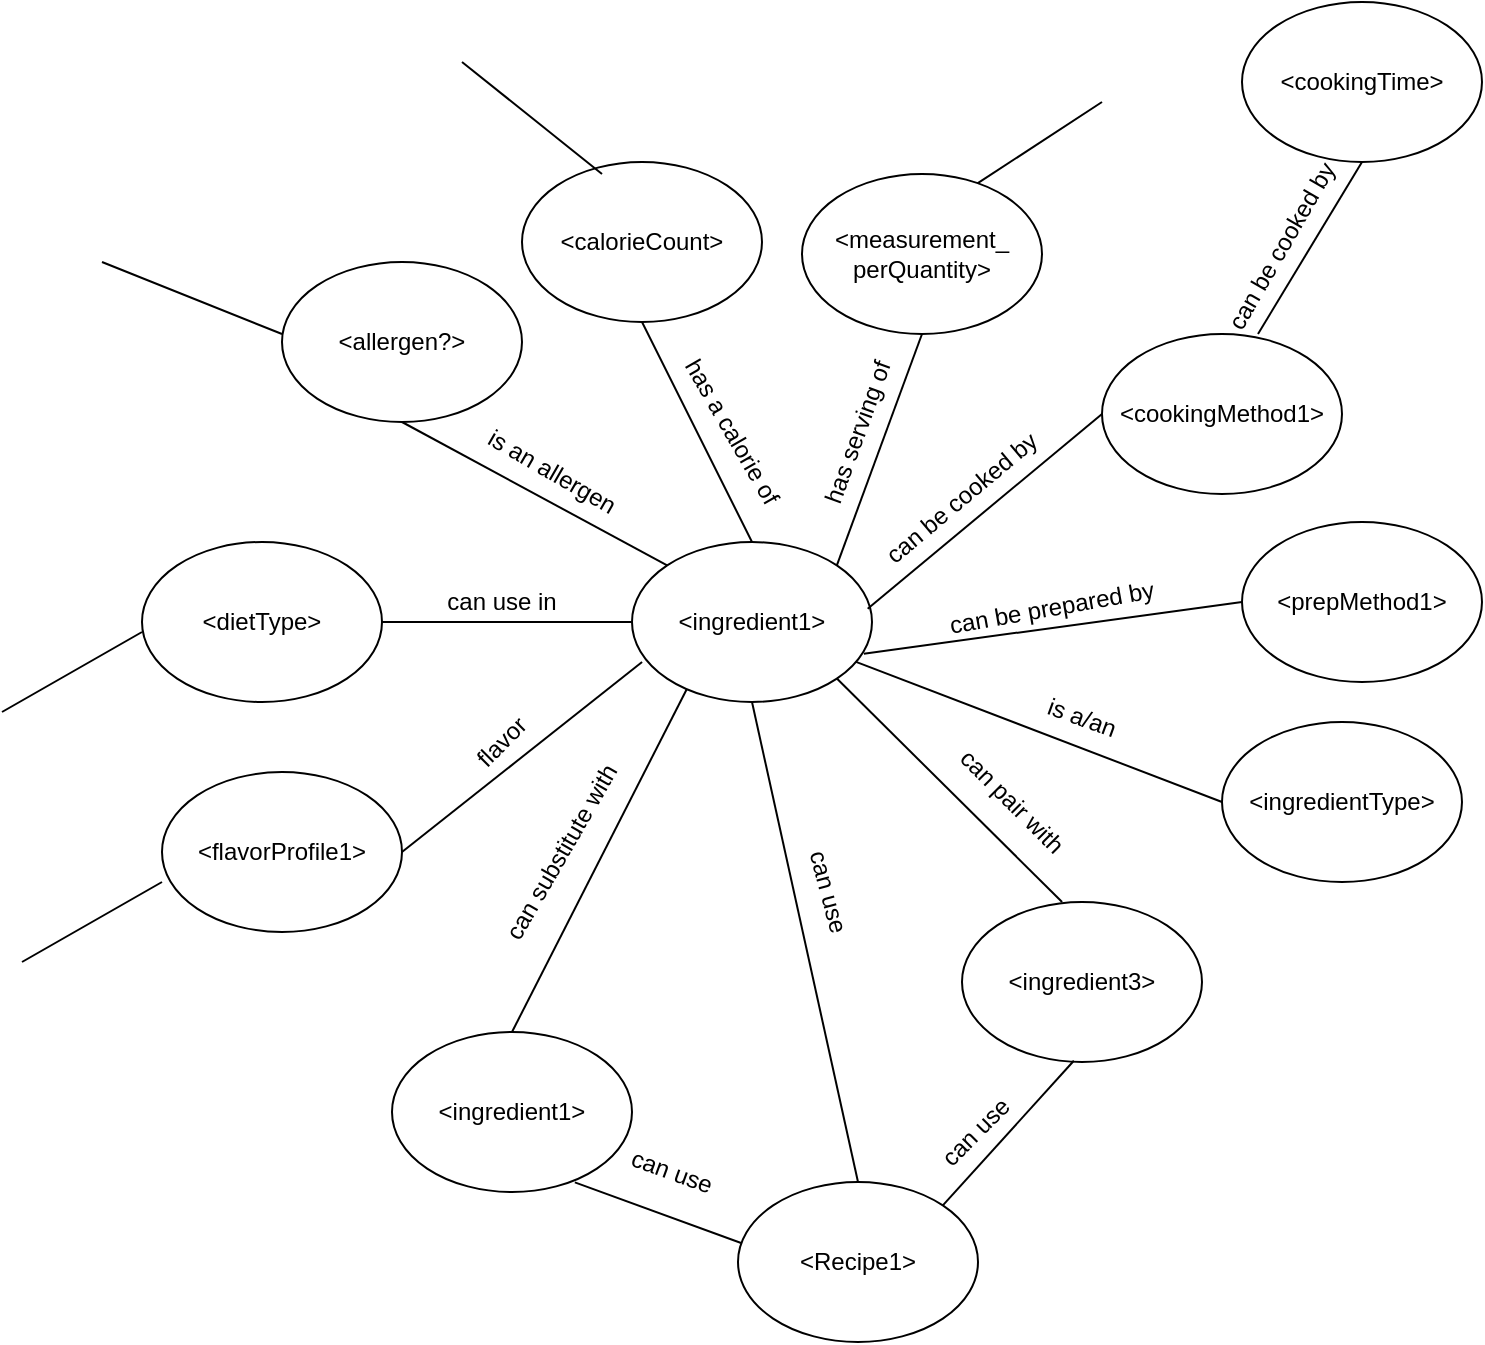 <mxfile version="24.4.13" type="github">
  <diagram name="Page-1" id="ej0RK8q4Kem6TgFinepa">
    <mxGraphModel dx="480" dy="273" grid="1" gridSize="10" guides="1" tooltips="1" connect="1" arrows="1" fold="1" page="1" pageScale="1" pageWidth="850" pageHeight="1100" math="0" shadow="0">
      <root>
        <mxCell id="0" />
        <mxCell id="1" parent="0" />
        <mxCell id="QXm4yxE0TvCzbE2h7ek6-1" value="&amp;lt;ingredient1&amp;gt;" style="ellipse;whiteSpace=wrap;html=1;" vertex="1" parent="1">
          <mxGeometry x="365" y="270" width="120" height="80" as="geometry" />
        </mxCell>
        <mxCell id="QXm4yxE0TvCzbE2h7ek6-2" value="&amp;lt;ingredient1&amp;gt;" style="ellipse;whiteSpace=wrap;html=1;" vertex="1" parent="1">
          <mxGeometry x="245" y="515" width="120" height="80" as="geometry" />
        </mxCell>
        <mxCell id="QXm4yxE0TvCzbE2h7ek6-3" value="&amp;lt;ingredient3&amp;gt;" style="ellipse;whiteSpace=wrap;html=1;" vertex="1" parent="1">
          <mxGeometry x="530" y="450" width="120" height="80" as="geometry" />
        </mxCell>
        <mxCell id="QXm4yxE0TvCzbE2h7ek6-4" value="" style="endArrow=none;html=1;rounded=0;exitX=0.5;exitY=0;exitDx=0;exitDy=0;entryX=0.228;entryY=0.92;entryDx=0;entryDy=0;entryPerimeter=0;" edge="1" parent="1" source="QXm4yxE0TvCzbE2h7ek6-2" target="QXm4yxE0TvCzbE2h7ek6-1">
          <mxGeometry width="50" height="50" relative="1" as="geometry">
            <mxPoint x="400" y="320" as="sourcePoint" />
            <mxPoint x="450" y="270" as="targetPoint" />
          </mxGeometry>
        </mxCell>
        <mxCell id="QXm4yxE0TvCzbE2h7ek6-5" value="" style="endArrow=none;html=1;rounded=0;exitX=0.417;exitY=0;exitDx=0;exitDy=0;entryX=1;entryY=1;entryDx=0;entryDy=0;exitPerimeter=0;" edge="1" parent="1" source="QXm4yxE0TvCzbE2h7ek6-3" target="QXm4yxE0TvCzbE2h7ek6-1">
          <mxGeometry width="50" height="50" relative="1" as="geometry">
            <mxPoint x="330" y="460" as="sourcePoint" />
            <mxPoint x="402" y="354" as="targetPoint" />
          </mxGeometry>
        </mxCell>
        <mxCell id="QXm4yxE0TvCzbE2h7ek6-6" value="&amp;lt;allergen?&amp;gt;" style="ellipse;whiteSpace=wrap;html=1;" vertex="1" parent="1">
          <mxGeometry x="190" y="130" width="120" height="80" as="geometry" />
        </mxCell>
        <mxCell id="QXm4yxE0TvCzbE2h7ek6-7" value="&amp;lt;dietType&amp;gt;" style="ellipse;whiteSpace=wrap;html=1;" vertex="1" parent="1">
          <mxGeometry x="120" y="270" width="120" height="80" as="geometry" />
        </mxCell>
        <mxCell id="QXm4yxE0TvCzbE2h7ek6-8" value="" style="endArrow=none;html=1;rounded=0;exitX=0;exitY=0;exitDx=0;exitDy=0;entryX=0.5;entryY=1;entryDx=0;entryDy=0;" edge="1" parent="1" source="QXm4yxE0TvCzbE2h7ek6-1" target="QXm4yxE0TvCzbE2h7ek6-6">
          <mxGeometry width="50" height="50" relative="1" as="geometry">
            <mxPoint x="330" y="460" as="sourcePoint" />
            <mxPoint x="402" y="354" as="targetPoint" />
          </mxGeometry>
        </mxCell>
        <mxCell id="QXm4yxE0TvCzbE2h7ek6-9" value="is an allergen" style="text;html=1;align=center;verticalAlign=middle;whiteSpace=wrap;rounded=0;rotation=30;" vertex="1" parent="1">
          <mxGeometry x="285" y="220" width="80" height="30" as="geometry" />
        </mxCell>
        <mxCell id="QXm4yxE0TvCzbE2h7ek6-10" value="can pair with" style="text;html=1;align=center;verticalAlign=middle;whiteSpace=wrap;rounded=0;rotation=45;" vertex="1" parent="1">
          <mxGeometry x="510.0" y="385" width="90" height="30" as="geometry" />
        </mxCell>
        <mxCell id="QXm4yxE0TvCzbE2h7ek6-11" value="can substitute with" style="text;html=1;align=center;verticalAlign=middle;whiteSpace=wrap;rounded=0;rotation=-60;" vertex="1" parent="1">
          <mxGeometry x="270" y="410" width="120" height="30" as="geometry" />
        </mxCell>
        <mxCell id="QXm4yxE0TvCzbE2h7ek6-13" value="" style="endArrow=none;html=1;rounded=0;exitX=1;exitY=0.5;exitDx=0;exitDy=0;entryX=0;entryY=0.5;entryDx=0;entryDy=0;" edge="1" parent="1" source="QXm4yxE0TvCzbE2h7ek6-7" target="QXm4yxE0TvCzbE2h7ek6-1">
          <mxGeometry width="50" height="50" relative="1" as="geometry">
            <mxPoint x="310" y="490" as="sourcePoint" />
            <mxPoint x="402" y="354" as="targetPoint" />
          </mxGeometry>
        </mxCell>
        <mxCell id="QXm4yxE0TvCzbE2h7ek6-14" value="can use in" style="text;html=1;align=center;verticalAlign=middle;whiteSpace=wrap;rounded=0;rotation=0;" vertex="1" parent="1">
          <mxGeometry x="260" y="285" width="80" height="30" as="geometry" />
        </mxCell>
        <mxCell id="QXm4yxE0TvCzbE2h7ek6-17" value="&amp;lt;calorieCount&amp;gt;" style="ellipse;whiteSpace=wrap;html=1;" vertex="1" parent="1">
          <mxGeometry x="310" y="80" width="120" height="80" as="geometry" />
        </mxCell>
        <mxCell id="QXm4yxE0TvCzbE2h7ek6-18" value="" style="endArrow=none;html=1;rounded=0;exitX=0.5;exitY=0;exitDx=0;exitDy=0;entryX=0.5;entryY=1;entryDx=0;entryDy=0;" edge="1" parent="1" source="QXm4yxE0TvCzbE2h7ek6-1" target="QXm4yxE0TvCzbE2h7ek6-17">
          <mxGeometry width="50" height="50" relative="1" as="geometry">
            <mxPoint x="393" y="292" as="sourcePoint" />
            <mxPoint x="260" y="220" as="targetPoint" />
          </mxGeometry>
        </mxCell>
        <mxCell id="QXm4yxE0TvCzbE2h7ek6-19" value="has a calorie of" style="text;html=1;align=center;verticalAlign=middle;whiteSpace=wrap;rounded=0;rotation=60;" vertex="1" parent="1">
          <mxGeometry x="365" y="200" width="100" height="30" as="geometry" />
        </mxCell>
        <mxCell id="QXm4yxE0TvCzbE2h7ek6-20" value="&amp;lt;measurement_&lt;div&gt;perQuantity&amp;gt;&lt;/div&gt;" style="ellipse;whiteSpace=wrap;html=1;" vertex="1" parent="1">
          <mxGeometry x="450" y="86" width="120" height="80" as="geometry" />
        </mxCell>
        <mxCell id="QXm4yxE0TvCzbE2h7ek6-21" value="" style="endArrow=none;html=1;rounded=0;entryX=0.5;entryY=1;entryDx=0;entryDy=0;exitX=1;exitY=0;exitDx=0;exitDy=0;" edge="1" parent="1" source="QXm4yxE0TvCzbE2h7ek6-1" target="QXm4yxE0TvCzbE2h7ek6-20">
          <mxGeometry width="50" height="50" relative="1" as="geometry">
            <mxPoint x="490" y="330" as="sourcePoint" />
            <mxPoint x="500" y="220" as="targetPoint" />
          </mxGeometry>
        </mxCell>
        <mxCell id="QXm4yxE0TvCzbE2h7ek6-22" value="has serving of" style="text;html=1;align=center;verticalAlign=middle;whiteSpace=wrap;rounded=0;rotation=-70;" vertex="1" parent="1">
          <mxGeometry x="428" y="200" width="100" height="30" as="geometry" />
        </mxCell>
        <mxCell id="QXm4yxE0TvCzbE2h7ek6-23" value="&amp;lt;cookingMethod1&lt;span style=&quot;background-color: initial;&quot;&gt;&amp;gt;&lt;/span&gt;" style="ellipse;whiteSpace=wrap;html=1;" vertex="1" parent="1">
          <mxGeometry x="600" y="166" width="120" height="80" as="geometry" />
        </mxCell>
        <mxCell id="QXm4yxE0TvCzbE2h7ek6-25" value="" style="endArrow=none;html=1;rounded=0;exitX=0;exitY=0.5;exitDx=0;exitDy=0;entryX=0.982;entryY=0.417;entryDx=0;entryDy=0;entryPerimeter=0;" edge="1" parent="1" source="QXm4yxE0TvCzbE2h7ek6-23" target="QXm4yxE0TvCzbE2h7ek6-1">
          <mxGeometry width="50" height="50" relative="1" as="geometry">
            <mxPoint x="590" y="322" as="sourcePoint" />
            <mxPoint x="527" y="210" as="targetPoint" />
          </mxGeometry>
        </mxCell>
        <mxCell id="QXm4yxE0TvCzbE2h7ek6-26" value="can be cooked by" style="text;html=1;align=center;verticalAlign=middle;whiteSpace=wrap;rounded=0;rotation=-40;" vertex="1" parent="1">
          <mxGeometry x="480" y="236" width="100" height="24" as="geometry" />
        </mxCell>
        <mxCell id="QXm4yxE0TvCzbE2h7ek6-27" value="&amp;lt;prepMethod1&lt;span style=&quot;background-color: initial;&quot;&gt;&amp;gt;&lt;/span&gt;" style="ellipse;whiteSpace=wrap;html=1;" vertex="1" parent="1">
          <mxGeometry x="670" y="260" width="120" height="80" as="geometry" />
        </mxCell>
        <mxCell id="QXm4yxE0TvCzbE2h7ek6-28" value="" style="endArrow=none;html=1;rounded=0;exitX=0;exitY=0.5;exitDx=0;exitDy=0;entryX=0.966;entryY=0.698;entryDx=0;entryDy=0;entryPerimeter=0;" edge="1" parent="1" source="QXm4yxE0TvCzbE2h7ek6-27" target="QXm4yxE0TvCzbE2h7ek6-1">
          <mxGeometry width="50" height="50" relative="1" as="geometry">
            <mxPoint x="610" y="250" as="sourcePoint" />
            <mxPoint x="480" y="330" as="targetPoint" />
          </mxGeometry>
        </mxCell>
        <mxCell id="QXm4yxE0TvCzbE2h7ek6-29" value="can be prepared by" style="text;html=1;align=center;verticalAlign=middle;whiteSpace=wrap;rounded=0;rotation=-10;" vertex="1" parent="1">
          <mxGeometry x="520" y="291" width="110" height="24" as="geometry" />
        </mxCell>
        <mxCell id="QXm4yxE0TvCzbE2h7ek6-30" value="&amp;lt;Recipe1&amp;gt;" style="ellipse;whiteSpace=wrap;html=1;" vertex="1" parent="1">
          <mxGeometry x="418" y="590" width="120" height="80" as="geometry" />
        </mxCell>
        <mxCell id="QXm4yxE0TvCzbE2h7ek6-32" value="" style="endArrow=none;html=1;rounded=0;exitX=0.5;exitY=0;exitDx=0;exitDy=0;entryX=0.5;entryY=1;entryDx=0;entryDy=0;" edge="1" parent="1" source="QXm4yxE0TvCzbE2h7ek6-30" target="QXm4yxE0TvCzbE2h7ek6-1">
          <mxGeometry width="50" height="50" relative="1" as="geometry">
            <mxPoint x="540" y="460" as="sourcePoint" />
            <mxPoint x="477" y="348" as="targetPoint" />
          </mxGeometry>
        </mxCell>
        <mxCell id="QXm4yxE0TvCzbE2h7ek6-33" value="" style="endArrow=none;html=1;rounded=0;exitX=1;exitY=0;exitDx=0;exitDy=0;entryX=0.466;entryY=0.992;entryDx=0;entryDy=0;entryPerimeter=0;" edge="1" parent="1" source="QXm4yxE0TvCzbE2h7ek6-30" target="QXm4yxE0TvCzbE2h7ek6-3">
          <mxGeometry width="50" height="50" relative="1" as="geometry">
            <mxPoint x="650" y="490" as="sourcePoint" />
            <mxPoint x="477" y="348" as="targetPoint" />
          </mxGeometry>
        </mxCell>
        <mxCell id="QXm4yxE0TvCzbE2h7ek6-34" value="can use" style="text;html=1;align=center;verticalAlign=middle;whiteSpace=wrap;rounded=0;rotation=-45;" vertex="1" parent="1">
          <mxGeometry x="492.0" y="550" width="90" height="30" as="geometry" />
        </mxCell>
        <mxCell id="QXm4yxE0TvCzbE2h7ek6-35" value="can use" style="text;html=1;align=center;verticalAlign=middle;whiteSpace=wrap;rounded=0;rotation=75;" vertex="1" parent="1">
          <mxGeometry x="418.0" y="430" width="90" height="30" as="geometry" />
        </mxCell>
        <mxCell id="QXm4yxE0TvCzbE2h7ek6-37" value="" style="endArrow=none;html=1;rounded=0;exitX=0.762;exitY=0.94;exitDx=0;exitDy=0;entryX=0.013;entryY=0.381;entryDx=0;entryDy=0;exitPerimeter=0;entryPerimeter=0;" edge="1" parent="1" source="QXm4yxE0TvCzbE2h7ek6-2" target="QXm4yxE0TvCzbE2h7ek6-30">
          <mxGeometry width="50" height="50" relative="1" as="geometry">
            <mxPoint x="488" y="600" as="sourcePoint" />
            <mxPoint x="435" y="360" as="targetPoint" />
          </mxGeometry>
        </mxCell>
        <mxCell id="QXm4yxE0TvCzbE2h7ek6-38" value="can use" style="text;html=1;align=center;verticalAlign=middle;whiteSpace=wrap;rounded=0;rotation=20;" vertex="1" parent="1">
          <mxGeometry x="340.0" y="570" width="90" height="30" as="geometry" />
        </mxCell>
        <mxCell id="QXm4yxE0TvCzbE2h7ek6-39" value="" style="endArrow=none;html=1;rounded=0;entryX=0.042;entryY=0.75;entryDx=0;entryDy=0;entryPerimeter=0;exitX=1;exitY=0.5;exitDx=0;exitDy=0;" edge="1" parent="1" source="QXm4yxE0TvCzbE2h7ek6-40" target="QXm4yxE0TvCzbE2h7ek6-1">
          <mxGeometry width="50" height="50" relative="1" as="geometry">
            <mxPoint x="270" y="400" as="sourcePoint" />
            <mxPoint x="402" y="354" as="targetPoint" />
          </mxGeometry>
        </mxCell>
        <mxCell id="QXm4yxE0TvCzbE2h7ek6-40" value="&amp;lt;flavorProfile1&amp;gt;" style="ellipse;whiteSpace=wrap;html=1;" vertex="1" parent="1">
          <mxGeometry x="130" y="385" width="120" height="80" as="geometry" />
        </mxCell>
        <mxCell id="QXm4yxE0TvCzbE2h7ek6-41" value="flavor" style="text;html=1;align=center;verticalAlign=middle;whiteSpace=wrap;rounded=0;rotation=-45;" vertex="1" parent="1">
          <mxGeometry x="260" y="355" width="80" height="30" as="geometry" />
        </mxCell>
        <mxCell id="QXm4yxE0TvCzbE2h7ek6-45" value="&amp;lt;ingredientType&lt;span style=&quot;background-color: initial;&quot;&gt;&amp;gt;&lt;/span&gt;" style="ellipse;whiteSpace=wrap;html=1;" vertex="1" parent="1">
          <mxGeometry x="660" y="360" width="120" height="80" as="geometry" />
        </mxCell>
        <mxCell id="QXm4yxE0TvCzbE2h7ek6-46" value="" style="endArrow=none;html=1;rounded=0;exitX=0;exitY=0.5;exitDx=0;exitDy=0;" edge="1" parent="1" source="QXm4yxE0TvCzbE2h7ek6-45" target="QXm4yxE0TvCzbE2h7ek6-1">
          <mxGeometry width="50" height="50" relative="1" as="geometry">
            <mxPoint x="680" y="310" as="sourcePoint" />
            <mxPoint x="490" y="340" as="targetPoint" />
          </mxGeometry>
        </mxCell>
        <mxCell id="QXm4yxE0TvCzbE2h7ek6-47" value="is a/an" style="text;html=1;align=center;verticalAlign=middle;whiteSpace=wrap;rounded=0;rotation=20;" vertex="1" parent="1">
          <mxGeometry x="535" y="346" width="110" height="24" as="geometry" />
        </mxCell>
        <mxCell id="QXm4yxE0TvCzbE2h7ek6-48" value="" style="endArrow=none;html=1;rounded=0;" edge="1" parent="1">
          <mxGeometry width="50" height="50" relative="1" as="geometry">
            <mxPoint x="60" y="480" as="sourcePoint" />
            <mxPoint x="130" y="440" as="targetPoint" />
          </mxGeometry>
        </mxCell>
        <mxCell id="QXm4yxE0TvCzbE2h7ek6-49" value="" style="endArrow=none;html=1;rounded=0;" edge="1" parent="1">
          <mxGeometry width="50" height="50" relative="1" as="geometry">
            <mxPoint x="50" y="355" as="sourcePoint" />
            <mxPoint x="120" y="315" as="targetPoint" />
          </mxGeometry>
        </mxCell>
        <mxCell id="QXm4yxE0TvCzbE2h7ek6-50" value="" style="endArrow=none;html=1;rounded=0;" edge="1" parent="1">
          <mxGeometry width="50" height="50" relative="1" as="geometry">
            <mxPoint x="100" y="130" as="sourcePoint" />
            <mxPoint x="190" y="166" as="targetPoint" />
          </mxGeometry>
        </mxCell>
        <mxCell id="QXm4yxE0TvCzbE2h7ek6-51" value="" style="endArrow=none;html=1;rounded=0;" edge="1" parent="1">
          <mxGeometry width="50" height="50" relative="1" as="geometry">
            <mxPoint x="280" y="30" as="sourcePoint" />
            <mxPoint x="350" y="86" as="targetPoint" />
          </mxGeometry>
        </mxCell>
        <mxCell id="QXm4yxE0TvCzbE2h7ek6-52" value="" style="endArrow=none;html=1;rounded=0;exitX=0.731;exitY=0.059;exitDx=0;exitDy=0;exitPerimeter=0;" edge="1" parent="1" source="QXm4yxE0TvCzbE2h7ek6-20">
          <mxGeometry width="50" height="50" relative="1" as="geometry">
            <mxPoint x="630" y="60" as="sourcePoint" />
            <mxPoint x="600" y="50" as="targetPoint" />
          </mxGeometry>
        </mxCell>
        <mxCell id="QXm4yxE0TvCzbE2h7ek6-53" value="" style="endArrow=none;html=1;rounded=0;exitX=0.731;exitY=0.059;exitDx=0;exitDy=0;exitPerimeter=0;entryX=0.5;entryY=1;entryDx=0;entryDy=0;" edge="1" parent="1" target="QXm4yxE0TvCzbE2h7ek6-54">
          <mxGeometry width="50" height="50" relative="1" as="geometry">
            <mxPoint x="678" y="166" as="sourcePoint" />
            <mxPoint x="720" y="101" as="targetPoint" />
          </mxGeometry>
        </mxCell>
        <mxCell id="QXm4yxE0TvCzbE2h7ek6-54" value="&amp;lt;cookingTime&lt;span style=&quot;background-color: initial;&quot;&gt;&amp;gt;&lt;/span&gt;" style="ellipse;whiteSpace=wrap;html=1;" vertex="1" parent="1">
          <mxGeometry x="670" width="120" height="80" as="geometry" />
        </mxCell>
        <mxCell id="QXm4yxE0TvCzbE2h7ek6-55" value="can be cooked by" style="text;html=1;align=center;verticalAlign=middle;whiteSpace=wrap;rounded=0;rotation=-60;" vertex="1" parent="1">
          <mxGeometry x="640" y="110" width="100" height="24" as="geometry" />
        </mxCell>
      </root>
    </mxGraphModel>
  </diagram>
</mxfile>
